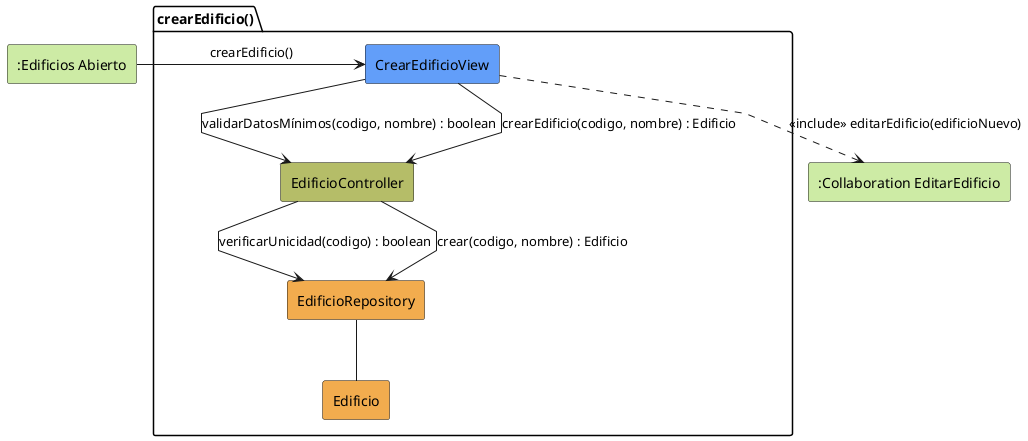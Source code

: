 @startuml crearEdificio-analisis
skinparam linetype polyline

rectangle #CDEBA5 ":Edificios Abierto" as EdificiosAbierto
rectangle #CDEBA5 ":Collaboration EditarEdificio" as EditarEdificio

package crearEdificio as "crearEdificio()" {
    rectangle #629EF9 CrearEdificioView
    rectangle #b5bd68 EdificioController
    rectangle #F2AC4E EdificioRepository
    rectangle #F2AC4E Edificio
}

EdificiosAbierto -r-> CrearEdificioView: crearEdificio()

CrearEdificioView -d-> EdificioController: validarDatosMínimos(codigo, nombre) : boolean

EdificioController --> EdificioRepository: verificarUnicidad(codigo) : boolean

CrearEdificioView --> EdificioController: crearEdificio(codigo, nombre) : Edificio

EdificioController --> EdificioRepository: crear(codigo, nombre) : Edificio

EdificioRepository -- Edificio

CrearEdificioView ..> EditarEdificio: <<include>> editarEdificio(edificioNuevo)

@enduml